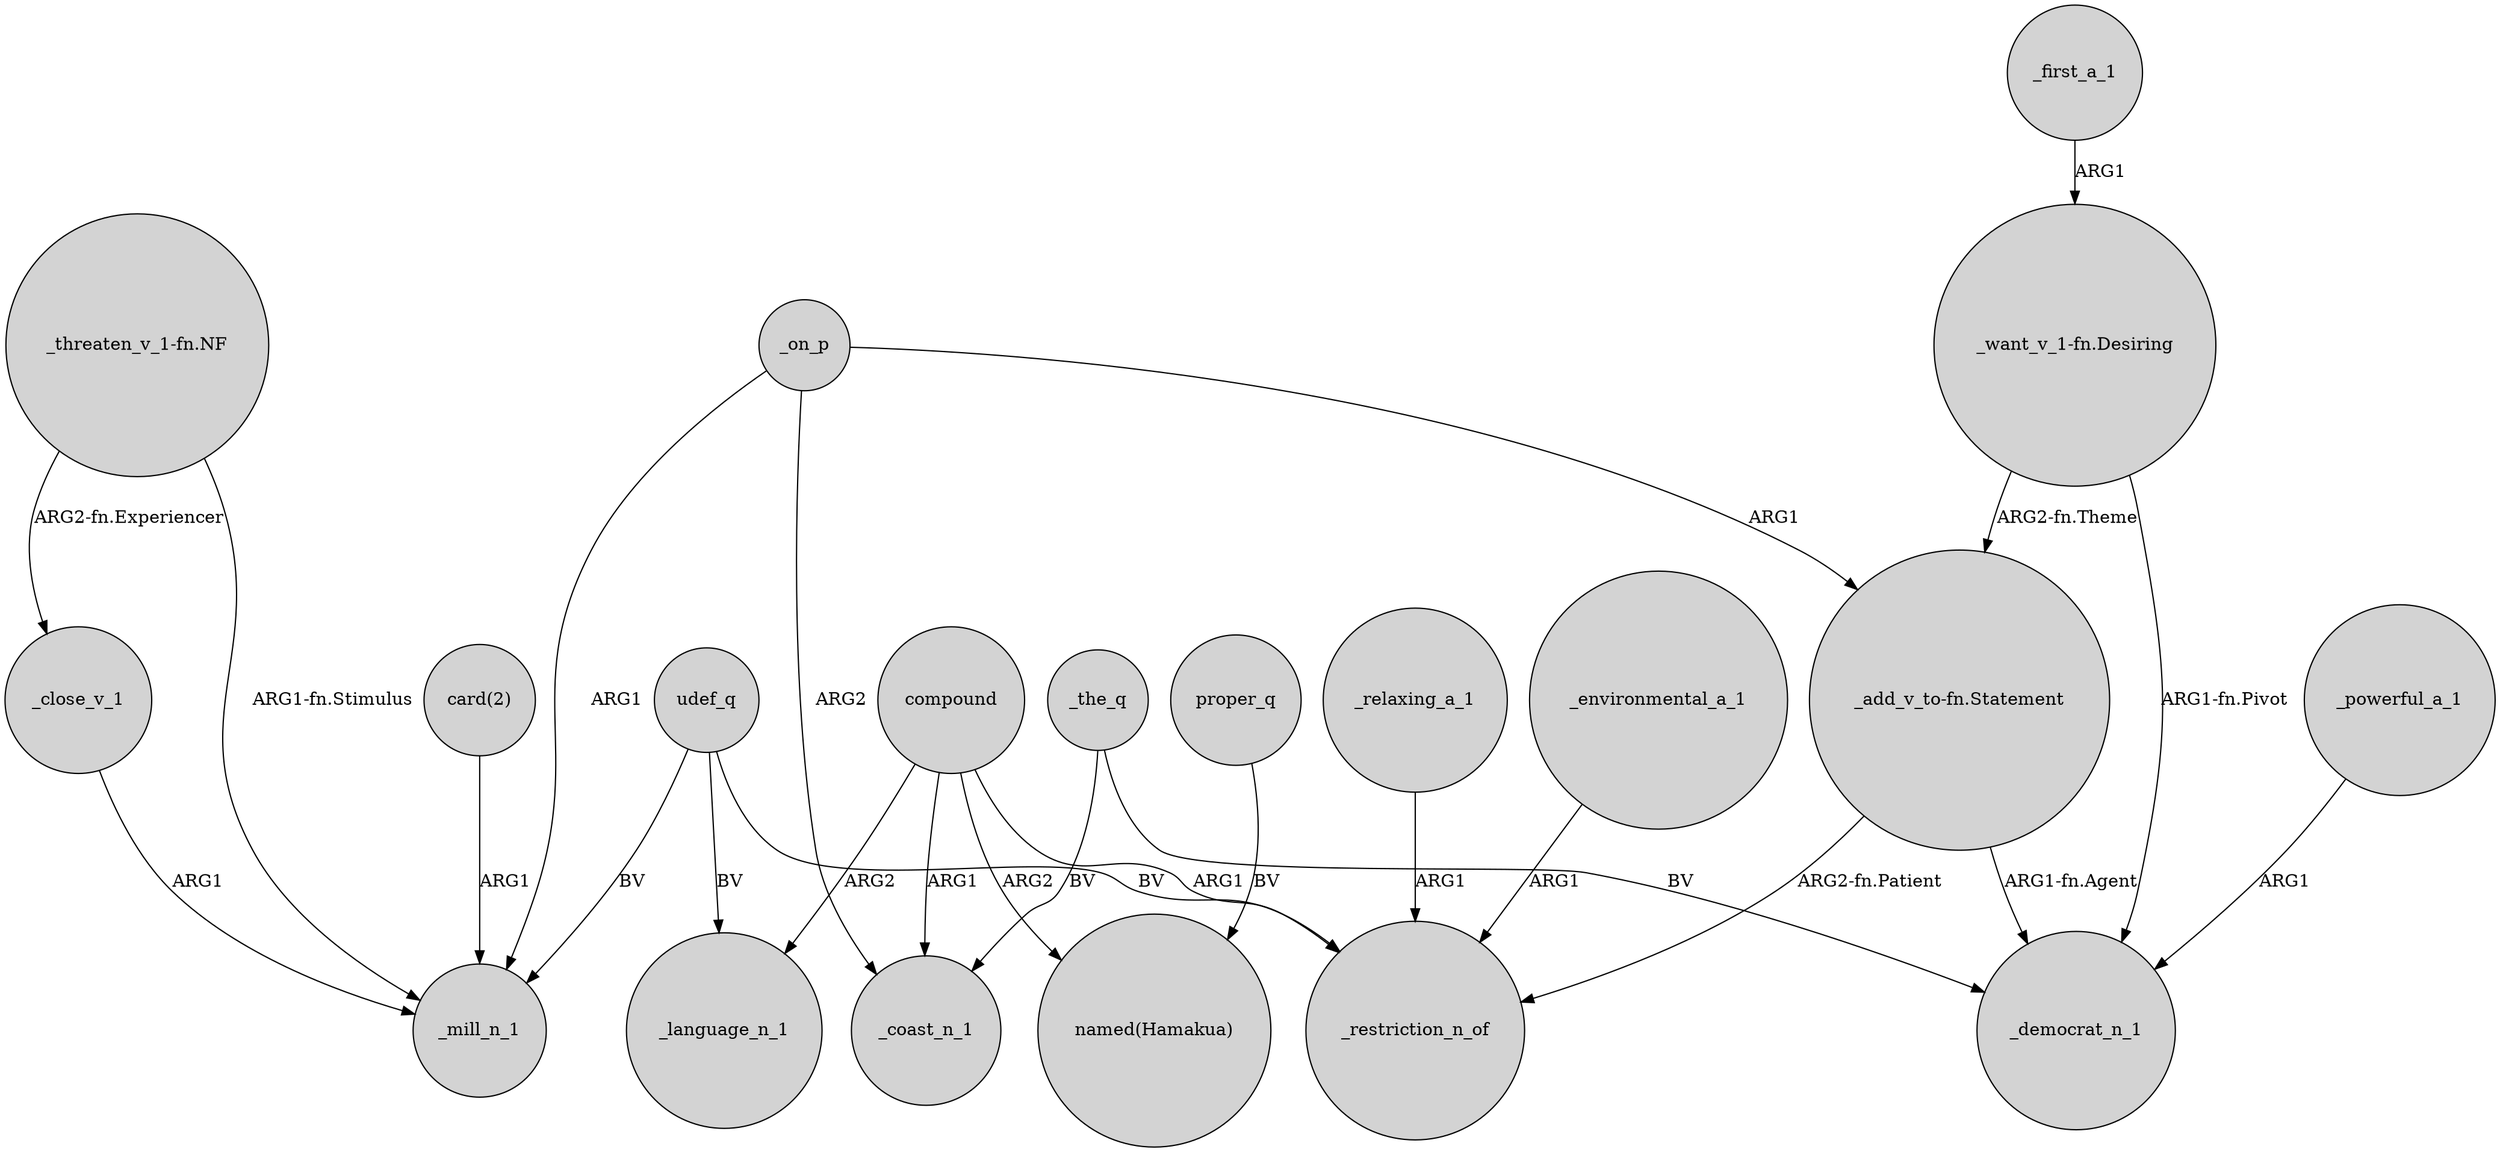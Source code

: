digraph {
	node [shape=circle style=filled]
	compound -> _language_n_1 [label=ARG2]
	compound -> "named(Hamakua)" [label=ARG2]
	proper_q -> "named(Hamakua)" [label=BV]
	_close_v_1 -> _mill_n_1 [label=ARG1]
	compound -> _restriction_n_of [label=ARG1]
	"_want_v_1-fn.Desiring" -> _democrat_n_1 [label="ARG1-fn.Pivot"]
	_the_q -> _coast_n_1 [label=BV]
	udef_q -> _restriction_n_of [label=BV]
	"_want_v_1-fn.Desiring" -> "_add_v_to-fn.Statement" [label="ARG2-fn.Theme"]
	_the_q -> _democrat_n_1 [label=BV]
	udef_q -> _language_n_1 [label=BV]
	udef_q -> _mill_n_1 [label=BV]
	_on_p -> _mill_n_1 [label=ARG1]
	compound -> _coast_n_1 [label=ARG1]
	_first_a_1 -> "_want_v_1-fn.Desiring" [label=ARG1]
	"_add_v_to-fn.Statement" -> _democrat_n_1 [label="ARG1-fn.Agent"]
	"card(2)" -> _mill_n_1 [label=ARG1]
	_environmental_a_1 -> _restriction_n_of [label=ARG1]
	_on_p -> "_add_v_to-fn.Statement" [label=ARG1]
	_on_p -> _coast_n_1 [label=ARG2]
	"_threaten_v_1-fn.NF" -> _close_v_1 [label="ARG2-fn.Experiencer"]
	"_threaten_v_1-fn.NF" -> _mill_n_1 [label="ARG1-fn.Stimulus"]
	"_add_v_to-fn.Statement" -> _restriction_n_of [label="ARG2-fn.Patient"]
	_powerful_a_1 -> _democrat_n_1 [label=ARG1]
	_relaxing_a_1 -> _restriction_n_of [label=ARG1]
}
